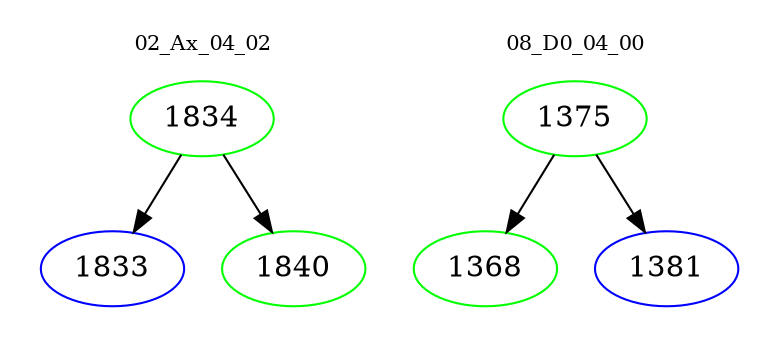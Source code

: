 digraph{
subgraph cluster_0 {
color = white
label = "02_Ax_04_02";
fontsize=10;
T0_1834 [label="1834", color="green"]
T0_1834 -> T0_1833 [color="black"]
T0_1833 [label="1833", color="blue"]
T0_1834 -> T0_1840 [color="black"]
T0_1840 [label="1840", color="green"]
}
subgraph cluster_1 {
color = white
label = "08_D0_04_00";
fontsize=10;
T1_1375 [label="1375", color="green"]
T1_1375 -> T1_1368 [color="black"]
T1_1368 [label="1368", color="green"]
T1_1375 -> T1_1381 [color="black"]
T1_1381 [label="1381", color="blue"]
}
}
